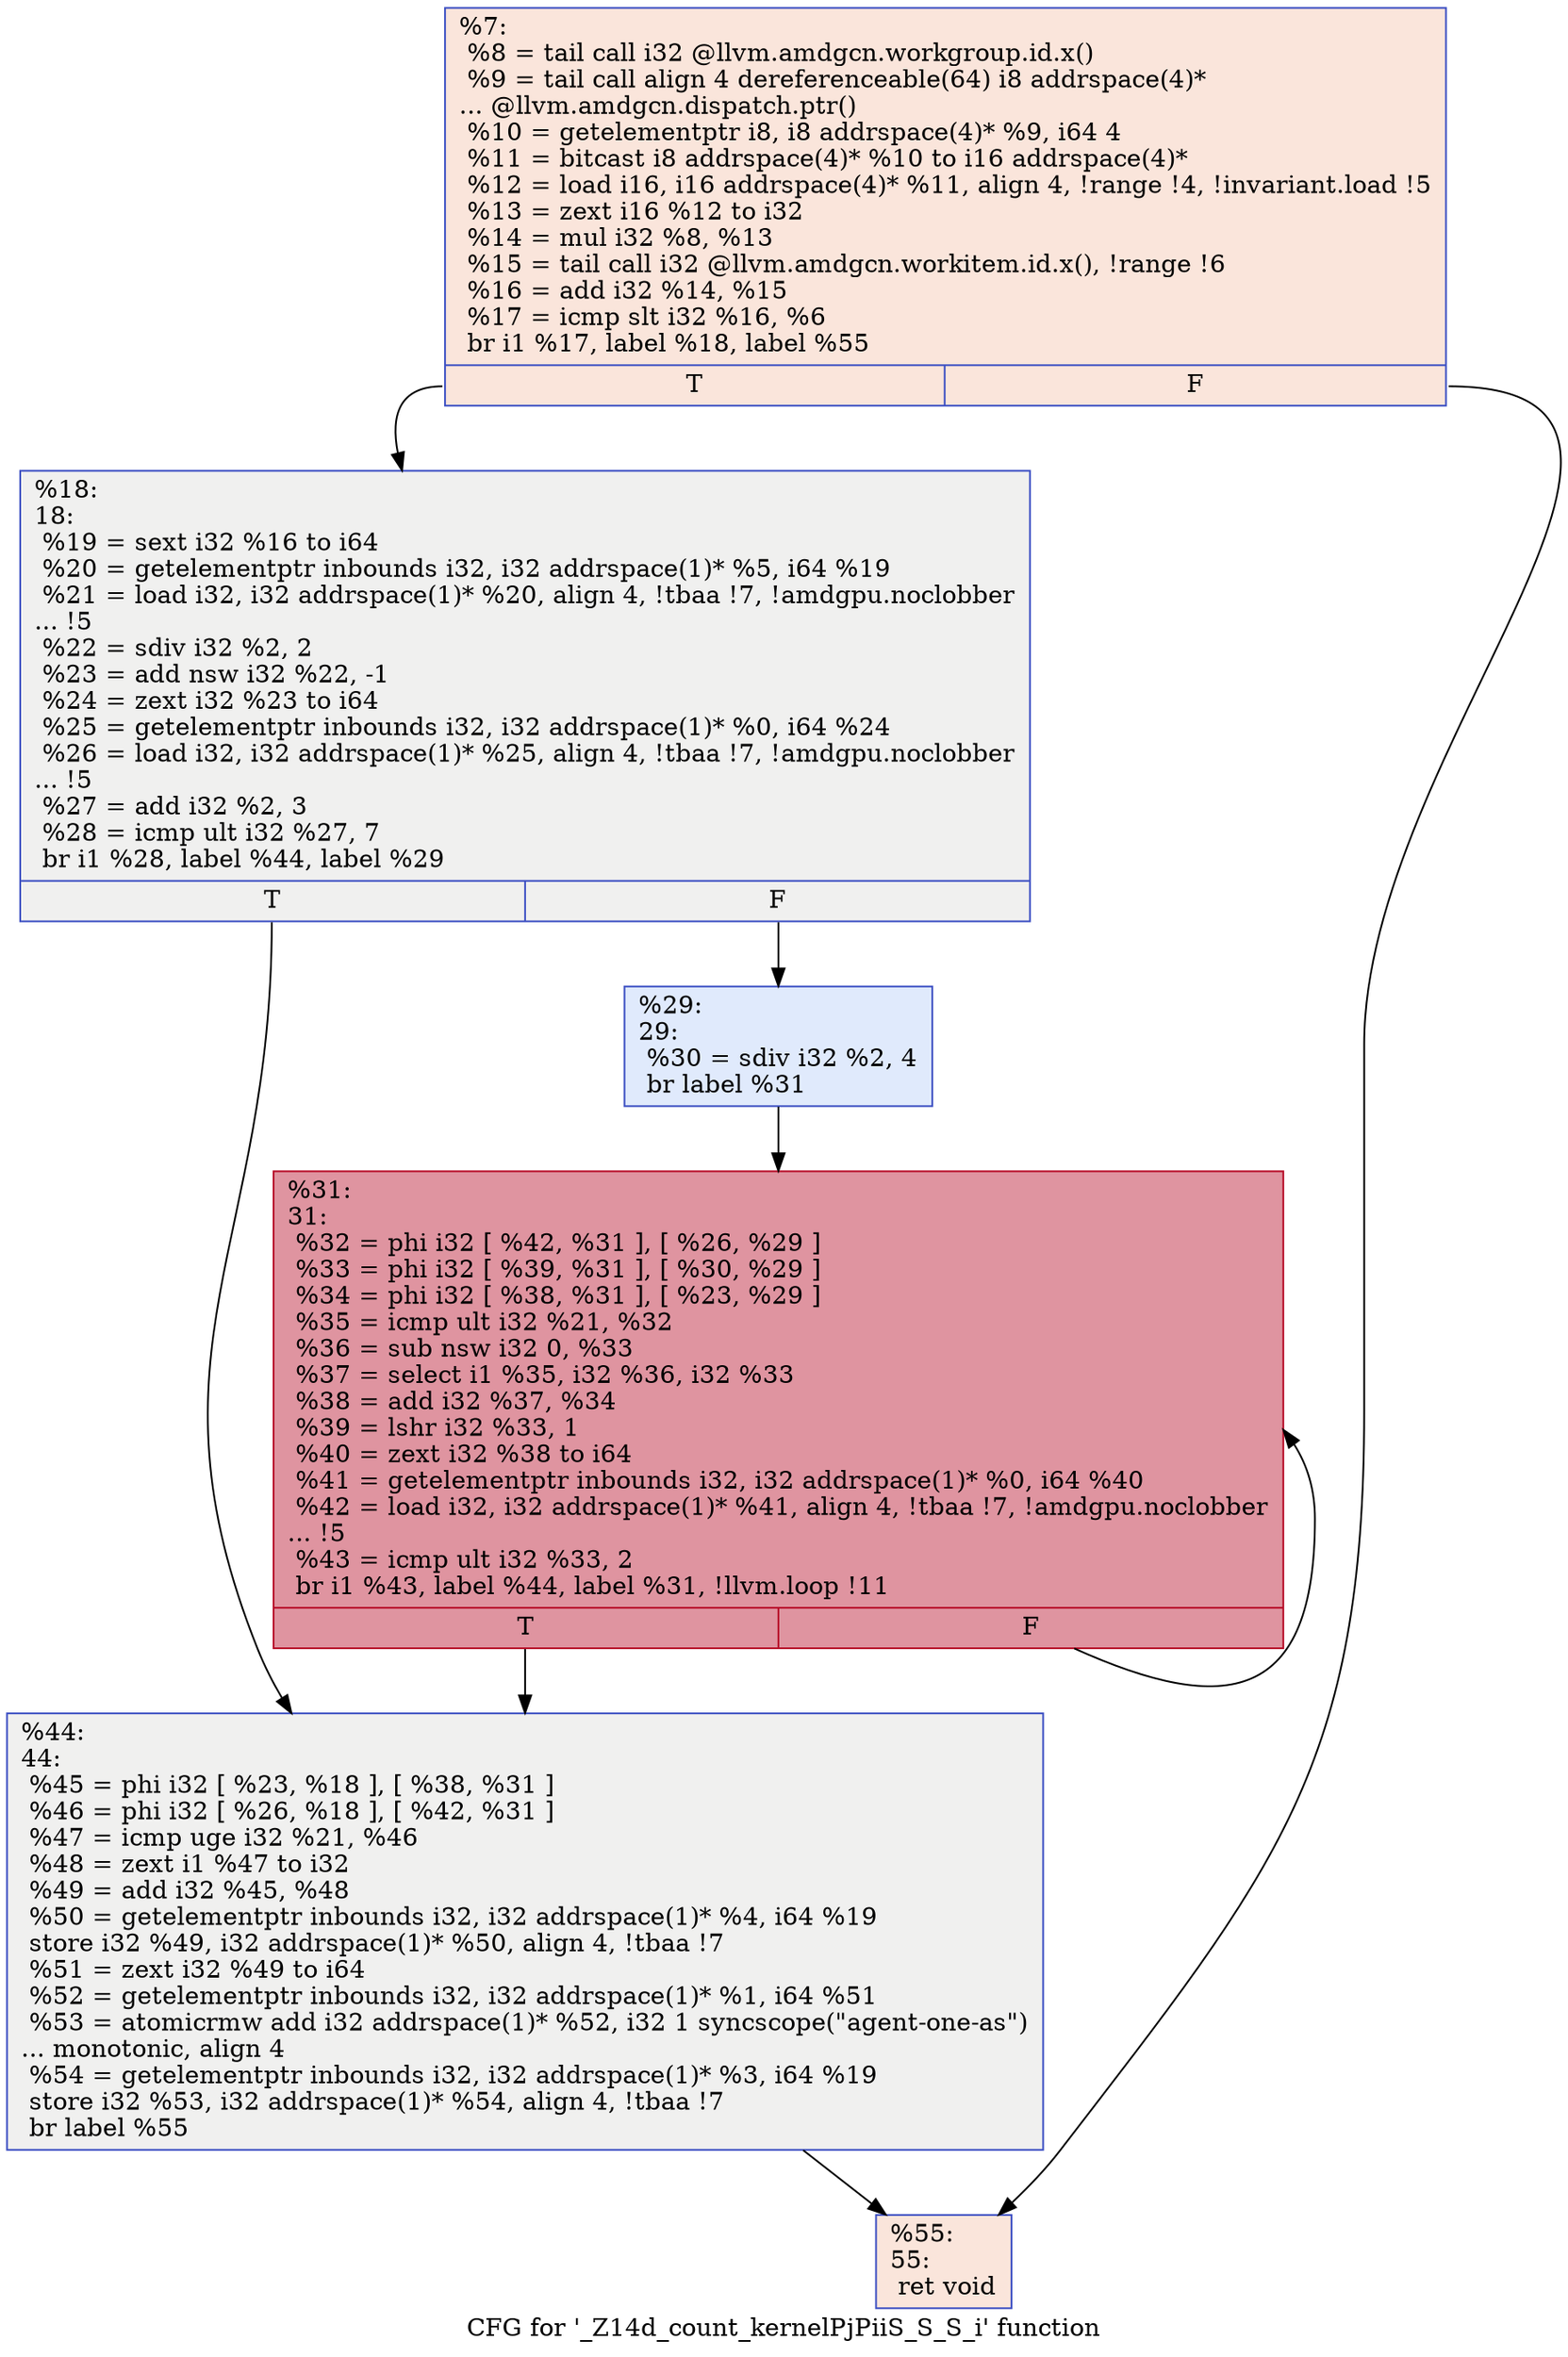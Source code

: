 digraph "CFG for '_Z14d_count_kernelPjPiiS_S_S_i' function" {
	label="CFG for '_Z14d_count_kernelPjPiiS_S_S_i' function";

	Node0x4ae17c0 [shape=record,color="#3d50c3ff", style=filled, fillcolor="#f4c5ad70",label="{%7:\l  %8 = tail call i32 @llvm.amdgcn.workgroup.id.x()\l  %9 = tail call align 4 dereferenceable(64) i8 addrspace(4)*\l... @llvm.amdgcn.dispatch.ptr()\l  %10 = getelementptr i8, i8 addrspace(4)* %9, i64 4\l  %11 = bitcast i8 addrspace(4)* %10 to i16 addrspace(4)*\l  %12 = load i16, i16 addrspace(4)* %11, align 4, !range !4, !invariant.load !5\l  %13 = zext i16 %12 to i32\l  %14 = mul i32 %8, %13\l  %15 = tail call i32 @llvm.amdgcn.workitem.id.x(), !range !6\l  %16 = add i32 %14, %15\l  %17 = icmp slt i32 %16, %6\l  br i1 %17, label %18, label %55\l|{<s0>T|<s1>F}}"];
	Node0x4ae17c0:s0 -> Node0x4ae36f0;
	Node0x4ae17c0:s1 -> Node0x4ae3780;
	Node0x4ae36f0 [shape=record,color="#3d50c3ff", style=filled, fillcolor="#dedcdb70",label="{%18:\l18:                                               \l  %19 = sext i32 %16 to i64\l  %20 = getelementptr inbounds i32, i32 addrspace(1)* %5, i64 %19\l  %21 = load i32, i32 addrspace(1)* %20, align 4, !tbaa !7, !amdgpu.noclobber\l... !5\l  %22 = sdiv i32 %2, 2\l  %23 = add nsw i32 %22, -1\l  %24 = zext i32 %23 to i64\l  %25 = getelementptr inbounds i32, i32 addrspace(1)* %0, i64 %24\l  %26 = load i32, i32 addrspace(1)* %25, align 4, !tbaa !7, !amdgpu.noclobber\l... !5\l  %27 = add i32 %2, 3\l  %28 = icmp ult i32 %27, 7\l  br i1 %28, label %44, label %29\l|{<s0>T|<s1>F}}"];
	Node0x4ae36f0:s0 -> Node0x4ae4c70;
	Node0x4ae36f0:s1 -> Node0x4ae4d00;
	Node0x4ae4d00 [shape=record,color="#3d50c3ff", style=filled, fillcolor="#b9d0f970",label="{%29:\l29:                                               \l  %30 = sdiv i32 %2, 4\l  br label %31\l}"];
	Node0x4ae4d00 -> Node0x4ae4f00;
	Node0x4ae4f00 [shape=record,color="#b70d28ff", style=filled, fillcolor="#b70d2870",label="{%31:\l31:                                               \l  %32 = phi i32 [ %42, %31 ], [ %26, %29 ]\l  %33 = phi i32 [ %39, %31 ], [ %30, %29 ]\l  %34 = phi i32 [ %38, %31 ], [ %23, %29 ]\l  %35 = icmp ult i32 %21, %32\l  %36 = sub nsw i32 0, %33\l  %37 = select i1 %35, i32 %36, i32 %33\l  %38 = add i32 %37, %34\l  %39 = lshr i32 %33, 1\l  %40 = zext i32 %38 to i64\l  %41 = getelementptr inbounds i32, i32 addrspace(1)* %0, i64 %40\l  %42 = load i32, i32 addrspace(1)* %41, align 4, !tbaa !7, !amdgpu.noclobber\l... !5\l  %43 = icmp ult i32 %33, 2\l  br i1 %43, label %44, label %31, !llvm.loop !11\l|{<s0>T|<s1>F}}"];
	Node0x4ae4f00:s0 -> Node0x4ae4c70;
	Node0x4ae4f00:s1 -> Node0x4ae4f00;
	Node0x4ae4c70 [shape=record,color="#3d50c3ff", style=filled, fillcolor="#dedcdb70",label="{%44:\l44:                                               \l  %45 = phi i32 [ %23, %18 ], [ %38, %31 ]\l  %46 = phi i32 [ %26, %18 ], [ %42, %31 ]\l  %47 = icmp uge i32 %21, %46\l  %48 = zext i1 %47 to i32\l  %49 = add i32 %45, %48\l  %50 = getelementptr inbounds i32, i32 addrspace(1)* %4, i64 %19\l  store i32 %49, i32 addrspace(1)* %50, align 4, !tbaa !7\l  %51 = zext i32 %49 to i64\l  %52 = getelementptr inbounds i32, i32 addrspace(1)* %1, i64 %51\l  %53 = atomicrmw add i32 addrspace(1)* %52, i32 1 syncscope(\"agent-one-as\")\l... monotonic, align 4\l  %54 = getelementptr inbounds i32, i32 addrspace(1)* %3, i64 %19\l  store i32 %53, i32 addrspace(1)* %54, align 4, !tbaa !7\l  br label %55\l}"];
	Node0x4ae4c70 -> Node0x4ae3780;
	Node0x4ae3780 [shape=record,color="#3d50c3ff", style=filled, fillcolor="#f4c5ad70",label="{%55:\l55:                                               \l  ret void\l}"];
}
